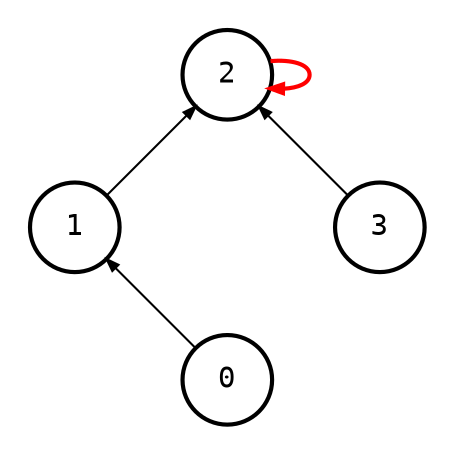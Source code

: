 digraph {
    node [shape=circle, fontname="monospace", style=bold, fixedsize=true, width="0.6"];
    edge [arrowsize=0.6, fontname="monospace", fontsize=9];
    layout=circo;
    pad=0.2;

    0 -> 1;
    1 -> 2;
    3 -> 2;
    3 -> 0 [style=invis];
    2 -> 2 [style=bold, color=red];
}